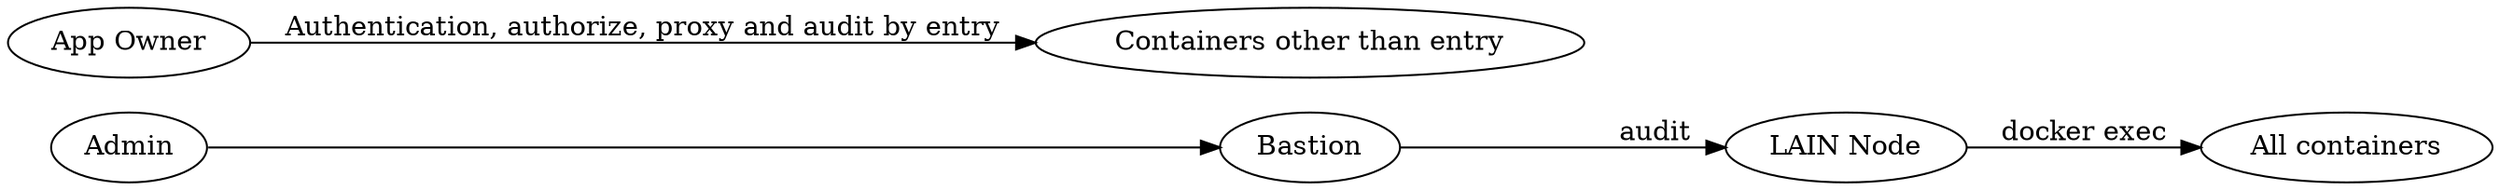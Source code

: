 digraph G {
  rankdir=LR;

  lainAdmin [label="Admin"];
  bastion [label="Bastion"];
  lainNode [label="LAIN Node"];
  allContainers [label="All containers"];
  appOwner [label="App Owner"]
  ordinaryContainers [label="Containers other than entry"]

  lainAdmin -> bastion;
  bastion -> lainNode [label="audit"];
  lainNode -> allContainers [label="docker exec"];

  appOwner -> ordinaryContainers [label="Authentication, authorize, proxy and audit by entry"];
}
